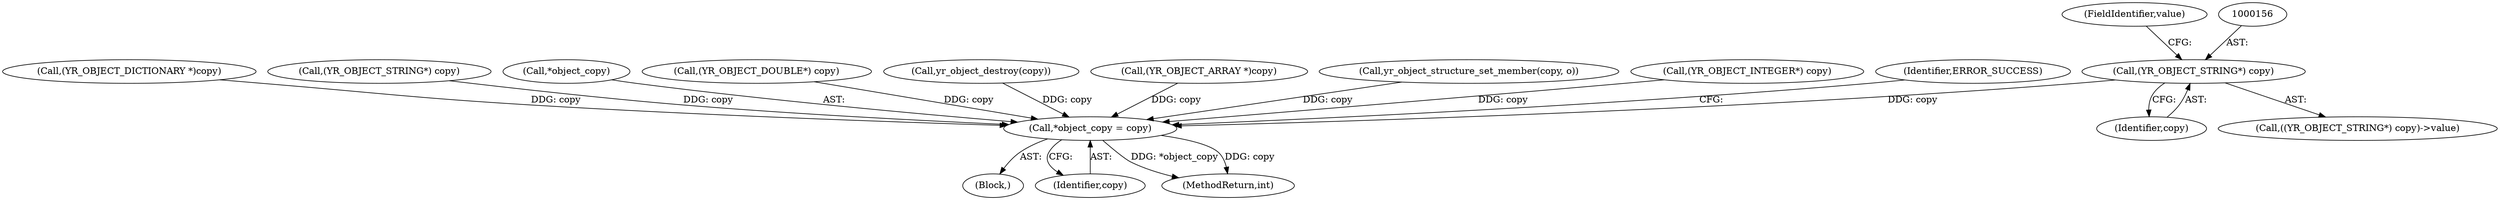 digraph "0_yara_053e67e3ec81cc9268ce30eaf0d6663d8639ed1e_0@pointer" {
"1000155" [label="(Call,(YR_OBJECT_STRING*) copy)"];
"1000302" [label="(Call,*object_copy = copy)"];
"1000293" [label="(Call,(YR_OBJECT_DICTIONARY *)copy)"];
"1000169" [label="(Call,(YR_OBJECT_STRING*) copy)"];
"1000303" [label="(Call,*object_copy)"];
"1000103" [label="(Block,)"];
"1000302" [label="(Call,*object_copy = copy)"];
"1000155" [label="(Call,(YR_OBJECT_STRING*) copy)"];
"1000178" [label="(Call,(YR_OBJECT_DOUBLE*) copy)"];
"1000305" [label="(Identifier,copy)"];
"1000208" [label="(Call,yr_object_destroy(copy))"];
"1000157" [label="(Identifier,copy)"];
"1000154" [label="(Call,((YR_OBJECT_STRING*) copy)->value)"];
"1000308" [label="(MethodReturn,int)"];
"1000276" [label="(Call,(YR_OBJECT_ARRAY *)copy)"];
"1000254" [label="(Call,yr_object_structure_set_member(copy, o))"];
"1000133" [label="(Call,(YR_OBJECT_INTEGER*) copy)"];
"1000158" [label="(FieldIdentifier,value)"];
"1000307" [label="(Identifier,ERROR_SUCCESS)"];
"1000155" -> "1000154"  [label="AST: "];
"1000155" -> "1000157"  [label="CFG: "];
"1000156" -> "1000155"  [label="AST: "];
"1000157" -> "1000155"  [label="AST: "];
"1000158" -> "1000155"  [label="CFG: "];
"1000155" -> "1000302"  [label="DDG: copy"];
"1000302" -> "1000103"  [label="AST: "];
"1000302" -> "1000305"  [label="CFG: "];
"1000303" -> "1000302"  [label="AST: "];
"1000305" -> "1000302"  [label="AST: "];
"1000307" -> "1000302"  [label="CFG: "];
"1000302" -> "1000308"  [label="DDG: *object_copy"];
"1000302" -> "1000308"  [label="DDG: copy"];
"1000208" -> "1000302"  [label="DDG: copy"];
"1000254" -> "1000302"  [label="DDG: copy"];
"1000178" -> "1000302"  [label="DDG: copy"];
"1000276" -> "1000302"  [label="DDG: copy"];
"1000293" -> "1000302"  [label="DDG: copy"];
"1000133" -> "1000302"  [label="DDG: copy"];
"1000169" -> "1000302"  [label="DDG: copy"];
}
